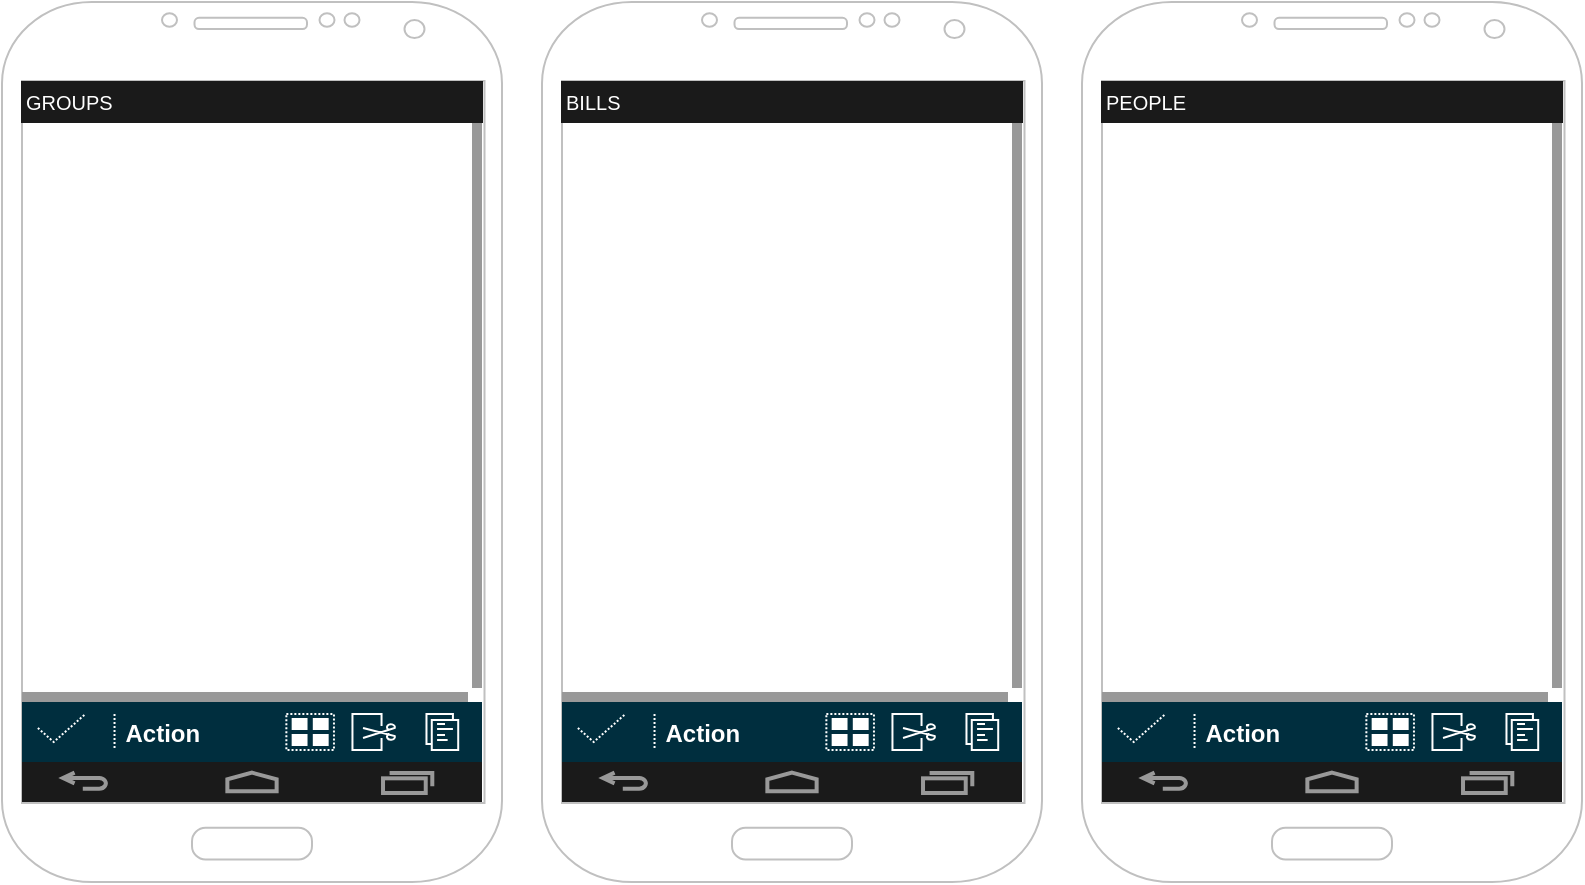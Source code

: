 <mxfile version="14.6.13" type="device"><diagram id="WgIbcKx3100Ve2KeX-ft" name="Page-1"><mxGraphModel dx="834" dy="485" grid="1" gridSize="10" guides="1" tooltips="1" connect="1" arrows="1" fold="1" page="1" pageScale="1" pageWidth="827" pageHeight="1169" math="0" shadow="0"><root><mxCell id="0"/><mxCell id="1" parent="0"/><mxCell id="j62svYbHbT1DdJ5hX4Cj-12" value="" style="verticalLabelPosition=bottom;verticalAlign=top;html=1;shadow=0;dashed=0;strokeWidth=1;shape=mxgraph.android.phone2;strokeColor=#c0c0c0;" vertex="1" parent="1"><mxGeometry x="30" y="30" width="250" height="440" as="geometry"/></mxCell><mxCell id="j62svYbHbT1DdJ5hX4Cj-18" value="" style="verticalLabelPosition=bottom;verticalAlign=top;html=1;shadow=0;dashed=0;strokeWidth=2;shape=mxgraph.android.navigation_bar_1_landscape;fillColor=#1A1A1A;strokeColor=#999999;" vertex="1" parent="1"><mxGeometry x="40" y="410" width="230" height="20" as="geometry"/></mxCell><mxCell id="j62svYbHbT1DdJ5hX4Cj-19" value="" style="strokeWidth=1;html=1;shadow=0;dashed=0;shape=mxgraph.android.scrollbars2;fillColor=#999999;strokeColor=none;" vertex="1" parent="1"><mxGeometry x="40" y="90" width="230" height="290" as="geometry"/></mxCell><mxCell id="j62svYbHbT1DdJ5hX4Cj-20" value="GROUPS" style="whiteSpace=wrap;html=1;shadow=0;dashed=0;fontSize=10;align=left;fillColor=#1A1A1A;strokeColor=#1A1A1A;fontColor=#FFFFFF;" vertex="1" parent="1"><mxGeometry x="40" y="70" width="230" height="20" as="geometry"/></mxCell><mxCell id="j62svYbHbT1DdJ5hX4Cj-21" value="" style="strokeWidth=1;html=1;shadow=0;dashed=0;shape=mxgraph.android.contextual_action_bar;fillColor=#002E3E;" vertex="1" parent="1"><mxGeometry x="40" y="380" width="230" height="30" as="geometry"/></mxCell><mxCell id="j62svYbHbT1DdJ5hX4Cj-22" value="Action" style="shape=transparent;align=left;fontStyle=1;fontColor=#ffffff;" vertex="1" parent="j62svYbHbT1DdJ5hX4Cj-21"><mxGeometry x="49.73" width="124.324" height="30" as="geometry"/></mxCell><mxCell id="j62svYbHbT1DdJ5hX4Cj-23" value="" style="verticalLabelPosition=bottom;verticalAlign=top;html=1;shadow=0;dashed=0;strokeWidth=1;shape=mxgraph.android.phone2;strokeColor=#c0c0c0;" vertex="1" parent="1"><mxGeometry x="300" y="30" width="250" height="440" as="geometry"/></mxCell><mxCell id="j62svYbHbT1DdJ5hX4Cj-24" value="" style="verticalLabelPosition=bottom;verticalAlign=top;html=1;shadow=0;dashed=0;strokeWidth=2;shape=mxgraph.android.navigation_bar_1_landscape;fillColor=#1A1A1A;strokeColor=#999999;" vertex="1" parent="1"><mxGeometry x="310" y="410" width="230" height="20" as="geometry"/></mxCell><mxCell id="j62svYbHbT1DdJ5hX4Cj-25" value="" style="strokeWidth=1;html=1;shadow=0;dashed=0;shape=mxgraph.android.scrollbars2;fillColor=#999999;strokeColor=none;" vertex="1" parent="1"><mxGeometry x="310" y="90" width="230" height="290" as="geometry"/></mxCell><mxCell id="j62svYbHbT1DdJ5hX4Cj-26" value="BILLS" style="whiteSpace=wrap;html=1;shadow=0;dashed=0;fontSize=10;align=left;fillColor=#1A1A1A;strokeColor=#1A1A1A;fontColor=#FFFFFF;" vertex="1" parent="1"><mxGeometry x="310" y="70" width="230" height="20" as="geometry"/></mxCell><mxCell id="j62svYbHbT1DdJ5hX4Cj-27" value="" style="strokeWidth=1;html=1;shadow=0;dashed=0;shape=mxgraph.android.contextual_action_bar;fillColor=#002E3E;" vertex="1" parent="1"><mxGeometry x="310" y="380" width="230" height="30" as="geometry"/></mxCell><mxCell id="j62svYbHbT1DdJ5hX4Cj-28" value="Action" style="shape=transparent;align=left;fontStyle=1;fontColor=#ffffff;" vertex="1" parent="j62svYbHbT1DdJ5hX4Cj-27"><mxGeometry x="49.73" width="124.324" height="30" as="geometry"/></mxCell><mxCell id="j62svYbHbT1DdJ5hX4Cj-29" value="" style="verticalLabelPosition=bottom;verticalAlign=top;html=1;shadow=0;dashed=0;strokeWidth=1;shape=mxgraph.android.phone2;strokeColor=#c0c0c0;" vertex="1" parent="1"><mxGeometry x="570" y="30" width="250" height="440" as="geometry"/></mxCell><mxCell id="j62svYbHbT1DdJ5hX4Cj-30" value="" style="verticalLabelPosition=bottom;verticalAlign=top;html=1;shadow=0;dashed=0;strokeWidth=2;shape=mxgraph.android.navigation_bar_1_landscape;fillColor=#1A1A1A;strokeColor=#999999;" vertex="1" parent="1"><mxGeometry x="580" y="410" width="230" height="20" as="geometry"/></mxCell><mxCell id="j62svYbHbT1DdJ5hX4Cj-31" value="" style="strokeWidth=1;html=1;shadow=0;dashed=0;shape=mxgraph.android.scrollbars2;fillColor=#999999;strokeColor=none;" vertex="1" parent="1"><mxGeometry x="580" y="90" width="230" height="290" as="geometry"/></mxCell><mxCell id="j62svYbHbT1DdJ5hX4Cj-32" value="PEOPLE" style="whiteSpace=wrap;html=1;shadow=0;dashed=0;fontSize=10;align=left;fillColor=#1A1A1A;strokeColor=#1A1A1A;fontColor=#FFFFFF;" vertex="1" parent="1"><mxGeometry x="580" y="70" width="230" height="20" as="geometry"/></mxCell><mxCell id="j62svYbHbT1DdJ5hX4Cj-33" value="" style="strokeWidth=1;html=1;shadow=0;dashed=0;shape=mxgraph.android.contextual_action_bar;fillColor=#002E3E;" vertex="1" parent="1"><mxGeometry x="580" y="380" width="230" height="30" as="geometry"/></mxCell><mxCell id="j62svYbHbT1DdJ5hX4Cj-34" value="Action" style="shape=transparent;align=left;fontStyle=1;fontColor=#ffffff;" vertex="1" parent="j62svYbHbT1DdJ5hX4Cj-33"><mxGeometry x="49.73" width="124.324" height="30" as="geometry"/></mxCell></root></mxGraphModel></diagram></mxfile>